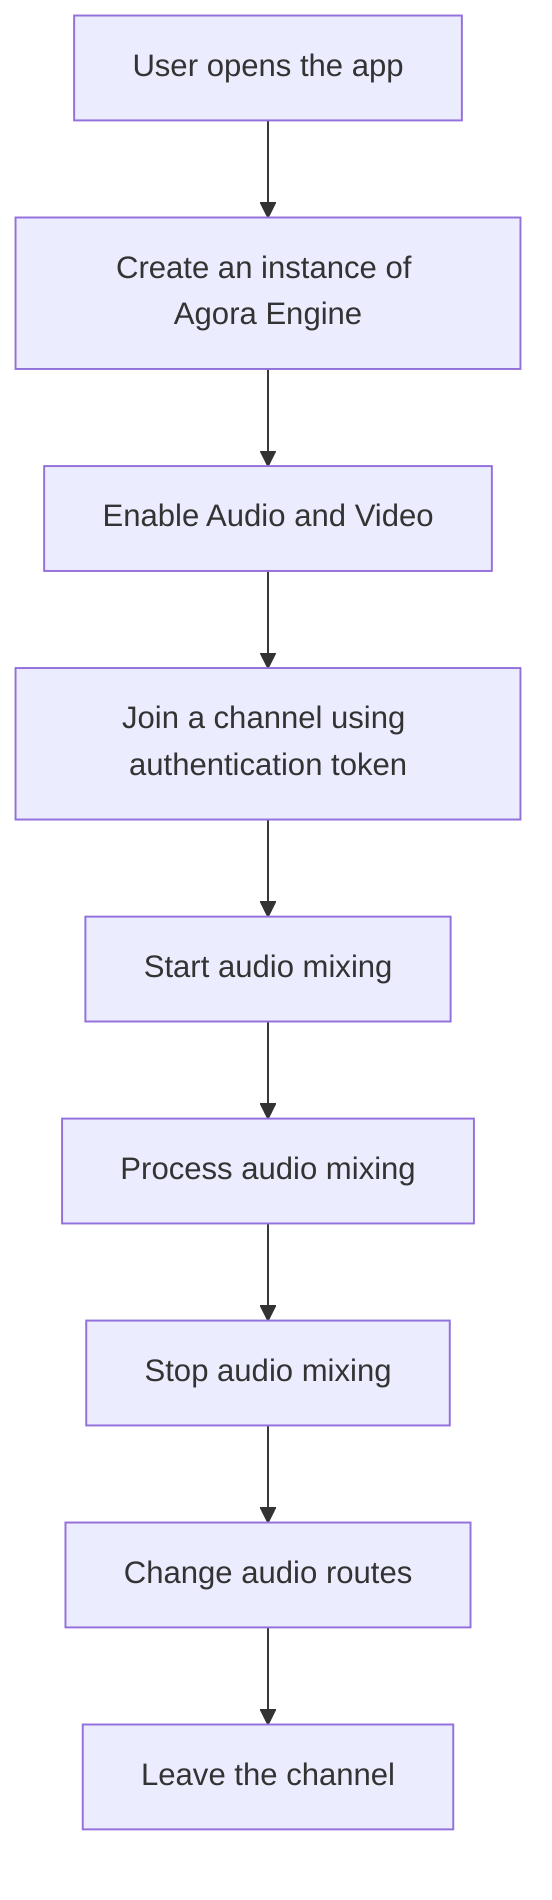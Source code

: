 flowchart TD
    Start[User opens the app] --> Init[Create an instance of Agora Engine]
    Init --> EnableAV[Enable Audio and Video]
    EnableAV --> JoinChannel[Join a channel using authentication token]
    JoinChannel --> AudioMixing[Start audio mixing]
    AudioMixing --> MixingProcess[Process audio mixing]
    MixingProcess --> StopAudio[Stop audio mixing]
    StopAudio --> ChangeAudioRoute[Change audio routes]
    ChangeAudioRoute --> Leave[Leave the channel]